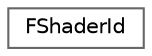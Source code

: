 digraph "Graphical Class Hierarchy"
{
 // INTERACTIVE_SVG=YES
 // LATEX_PDF_SIZE
  bgcolor="transparent";
  edge [fontname=Helvetica,fontsize=10,labelfontname=Helvetica,labelfontsize=10];
  node [fontname=Helvetica,fontsize=10,shape=box,height=0.2,width=0.4];
  rankdir="LR";
  Node0 [id="Node000000",label="FShaderId",height=0.2,width=0.4,color="grey40", fillcolor="white", style="filled",URL="$da/dbe/classFShaderId.html",tooltip="Uniquely identifies an FShader instance."];
}
